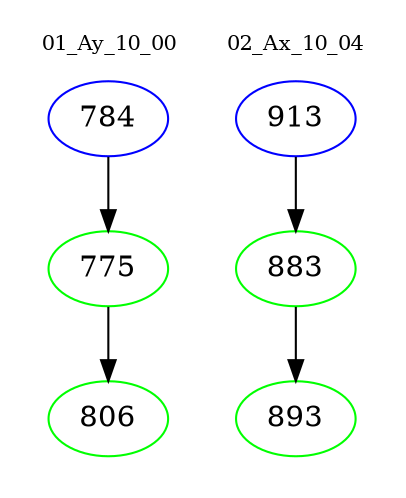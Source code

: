 digraph{
subgraph cluster_0 {
color = white
label = "01_Ay_10_00";
fontsize=10;
T0_784 [label="784", color="blue"]
T0_784 -> T0_775 [color="black"]
T0_775 [label="775", color="green"]
T0_775 -> T0_806 [color="black"]
T0_806 [label="806", color="green"]
}
subgraph cluster_1 {
color = white
label = "02_Ax_10_04";
fontsize=10;
T1_913 [label="913", color="blue"]
T1_913 -> T1_883 [color="black"]
T1_883 [label="883", color="green"]
T1_883 -> T1_893 [color="black"]
T1_893 [label="893", color="green"]
}
}
